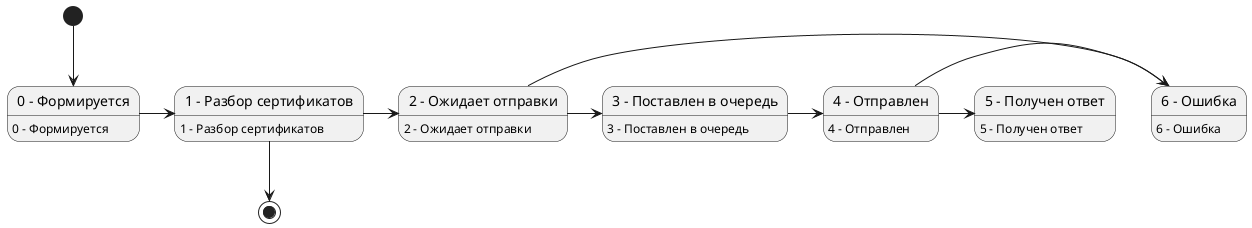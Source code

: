 @startuml

state "0 – Формируется" as State0
state "1 – Разбор сертификатов" as State1
state "2 - Ожидает отправки" as State2
state "3 - Поставлен в очередь" as State3
state "4 - Отправлен" as State4
state "5 - Получен ответ" as State5
state "6 - Ошибка" as State6

State0 : 0 – Формируется
State1 : 1 – Разбор сертификатов
State2 : 2 - Ожидает отправки
State3 : 3 - Поставлен в очередь
State4 : 4 - Отправлен
State5 : 5 - Получен ответ
State6 : 6 - Ошибка

[*] --> State0
State0 -> State1
State1 -> State2
State2 -> State3
State3 -> State4
State2 -> State6
State4 -> State5
State4 -> State6
State1 --> [*]

@enduml
